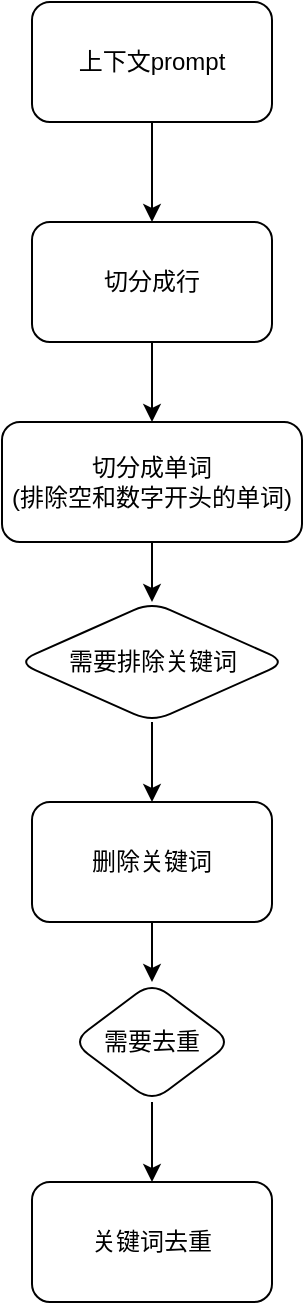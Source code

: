 <mxfile version="24.4.9" type="github">
  <diagram name="第 1 页" id="jEDfotLl1M53ruZNgKZM">
    <mxGraphModel dx="1400" dy="749" grid="1" gridSize="10" guides="1" tooltips="1" connect="1" arrows="1" fold="1" page="1" pageScale="1" pageWidth="827" pageHeight="1169" math="0" shadow="0">
      <root>
        <mxCell id="0" />
        <mxCell id="1" parent="0" />
        <mxCell id="xEuWGb0h00F0R__ui8Ct-12" style="edgeStyle=orthogonalEdgeStyle;rounded=0;orthogonalLoop=1;jettySize=auto;html=1;entryX=0.5;entryY=0;entryDx=0;entryDy=0;" edge="1" parent="1" source="xEuWGb0h00F0R__ui8Ct-1" target="xEuWGb0h00F0R__ui8Ct-2">
          <mxGeometry relative="1" as="geometry" />
        </mxCell>
        <mxCell id="xEuWGb0h00F0R__ui8Ct-1" value="上下文prompt" style="rounded=1;whiteSpace=wrap;html=1;" vertex="1" parent="1">
          <mxGeometry x="295" y="40" width="120" height="60" as="geometry" />
        </mxCell>
        <mxCell id="xEuWGb0h00F0R__ui8Ct-13" style="edgeStyle=orthogonalEdgeStyle;rounded=0;orthogonalLoop=1;jettySize=auto;html=1;" edge="1" parent="1" source="xEuWGb0h00F0R__ui8Ct-2" target="xEuWGb0h00F0R__ui8Ct-3">
          <mxGeometry relative="1" as="geometry" />
        </mxCell>
        <mxCell id="xEuWGb0h00F0R__ui8Ct-2" value="切分成行" style="rounded=1;whiteSpace=wrap;html=1;" vertex="1" parent="1">
          <mxGeometry x="295" y="150" width="120" height="60" as="geometry" />
        </mxCell>
        <mxCell id="xEuWGb0h00F0R__ui8Ct-5" value="" style="edgeStyle=orthogonalEdgeStyle;rounded=0;orthogonalLoop=1;jettySize=auto;html=1;" edge="1" parent="1" source="xEuWGb0h00F0R__ui8Ct-3" target="xEuWGb0h00F0R__ui8Ct-4">
          <mxGeometry relative="1" as="geometry" />
        </mxCell>
        <mxCell id="xEuWGb0h00F0R__ui8Ct-3" value="切分成单词&lt;div&gt;(排除空和数字开头的单词)&lt;/div&gt;" style="rounded=1;whiteSpace=wrap;html=1;" vertex="1" parent="1">
          <mxGeometry x="280" y="250" width="150" height="60" as="geometry" />
        </mxCell>
        <mxCell id="xEuWGb0h00F0R__ui8Ct-7" value="" style="edgeStyle=orthogonalEdgeStyle;rounded=0;orthogonalLoop=1;jettySize=auto;html=1;" edge="1" parent="1" source="xEuWGb0h00F0R__ui8Ct-4" target="xEuWGb0h00F0R__ui8Ct-6">
          <mxGeometry relative="1" as="geometry" />
        </mxCell>
        <mxCell id="xEuWGb0h00F0R__ui8Ct-4" value="需要排除关键词" style="rhombus;whiteSpace=wrap;html=1;rounded=1;" vertex="1" parent="1">
          <mxGeometry x="287.5" y="340" width="135" height="60" as="geometry" />
        </mxCell>
        <mxCell id="xEuWGb0h00F0R__ui8Ct-9" value="" style="edgeStyle=orthogonalEdgeStyle;rounded=0;orthogonalLoop=1;jettySize=auto;html=1;" edge="1" parent="1" source="xEuWGb0h00F0R__ui8Ct-6" target="xEuWGb0h00F0R__ui8Ct-8">
          <mxGeometry relative="1" as="geometry" />
        </mxCell>
        <mxCell id="xEuWGb0h00F0R__ui8Ct-6" value="删除关键词" style="whiteSpace=wrap;html=1;rounded=1;" vertex="1" parent="1">
          <mxGeometry x="295" y="440" width="120" height="60" as="geometry" />
        </mxCell>
        <mxCell id="xEuWGb0h00F0R__ui8Ct-11" value="" style="edgeStyle=orthogonalEdgeStyle;rounded=0;orthogonalLoop=1;jettySize=auto;html=1;" edge="1" parent="1" source="xEuWGb0h00F0R__ui8Ct-8" target="xEuWGb0h00F0R__ui8Ct-10">
          <mxGeometry relative="1" as="geometry" />
        </mxCell>
        <mxCell id="xEuWGb0h00F0R__ui8Ct-8" value="需要去重" style="rhombus;whiteSpace=wrap;html=1;rounded=1;" vertex="1" parent="1">
          <mxGeometry x="315" y="530" width="80" height="60" as="geometry" />
        </mxCell>
        <mxCell id="xEuWGb0h00F0R__ui8Ct-10" value="关键词去重" style="whiteSpace=wrap;html=1;rounded=1;" vertex="1" parent="1">
          <mxGeometry x="295" y="630" width="120" height="60" as="geometry" />
        </mxCell>
      </root>
    </mxGraphModel>
  </diagram>
</mxfile>
